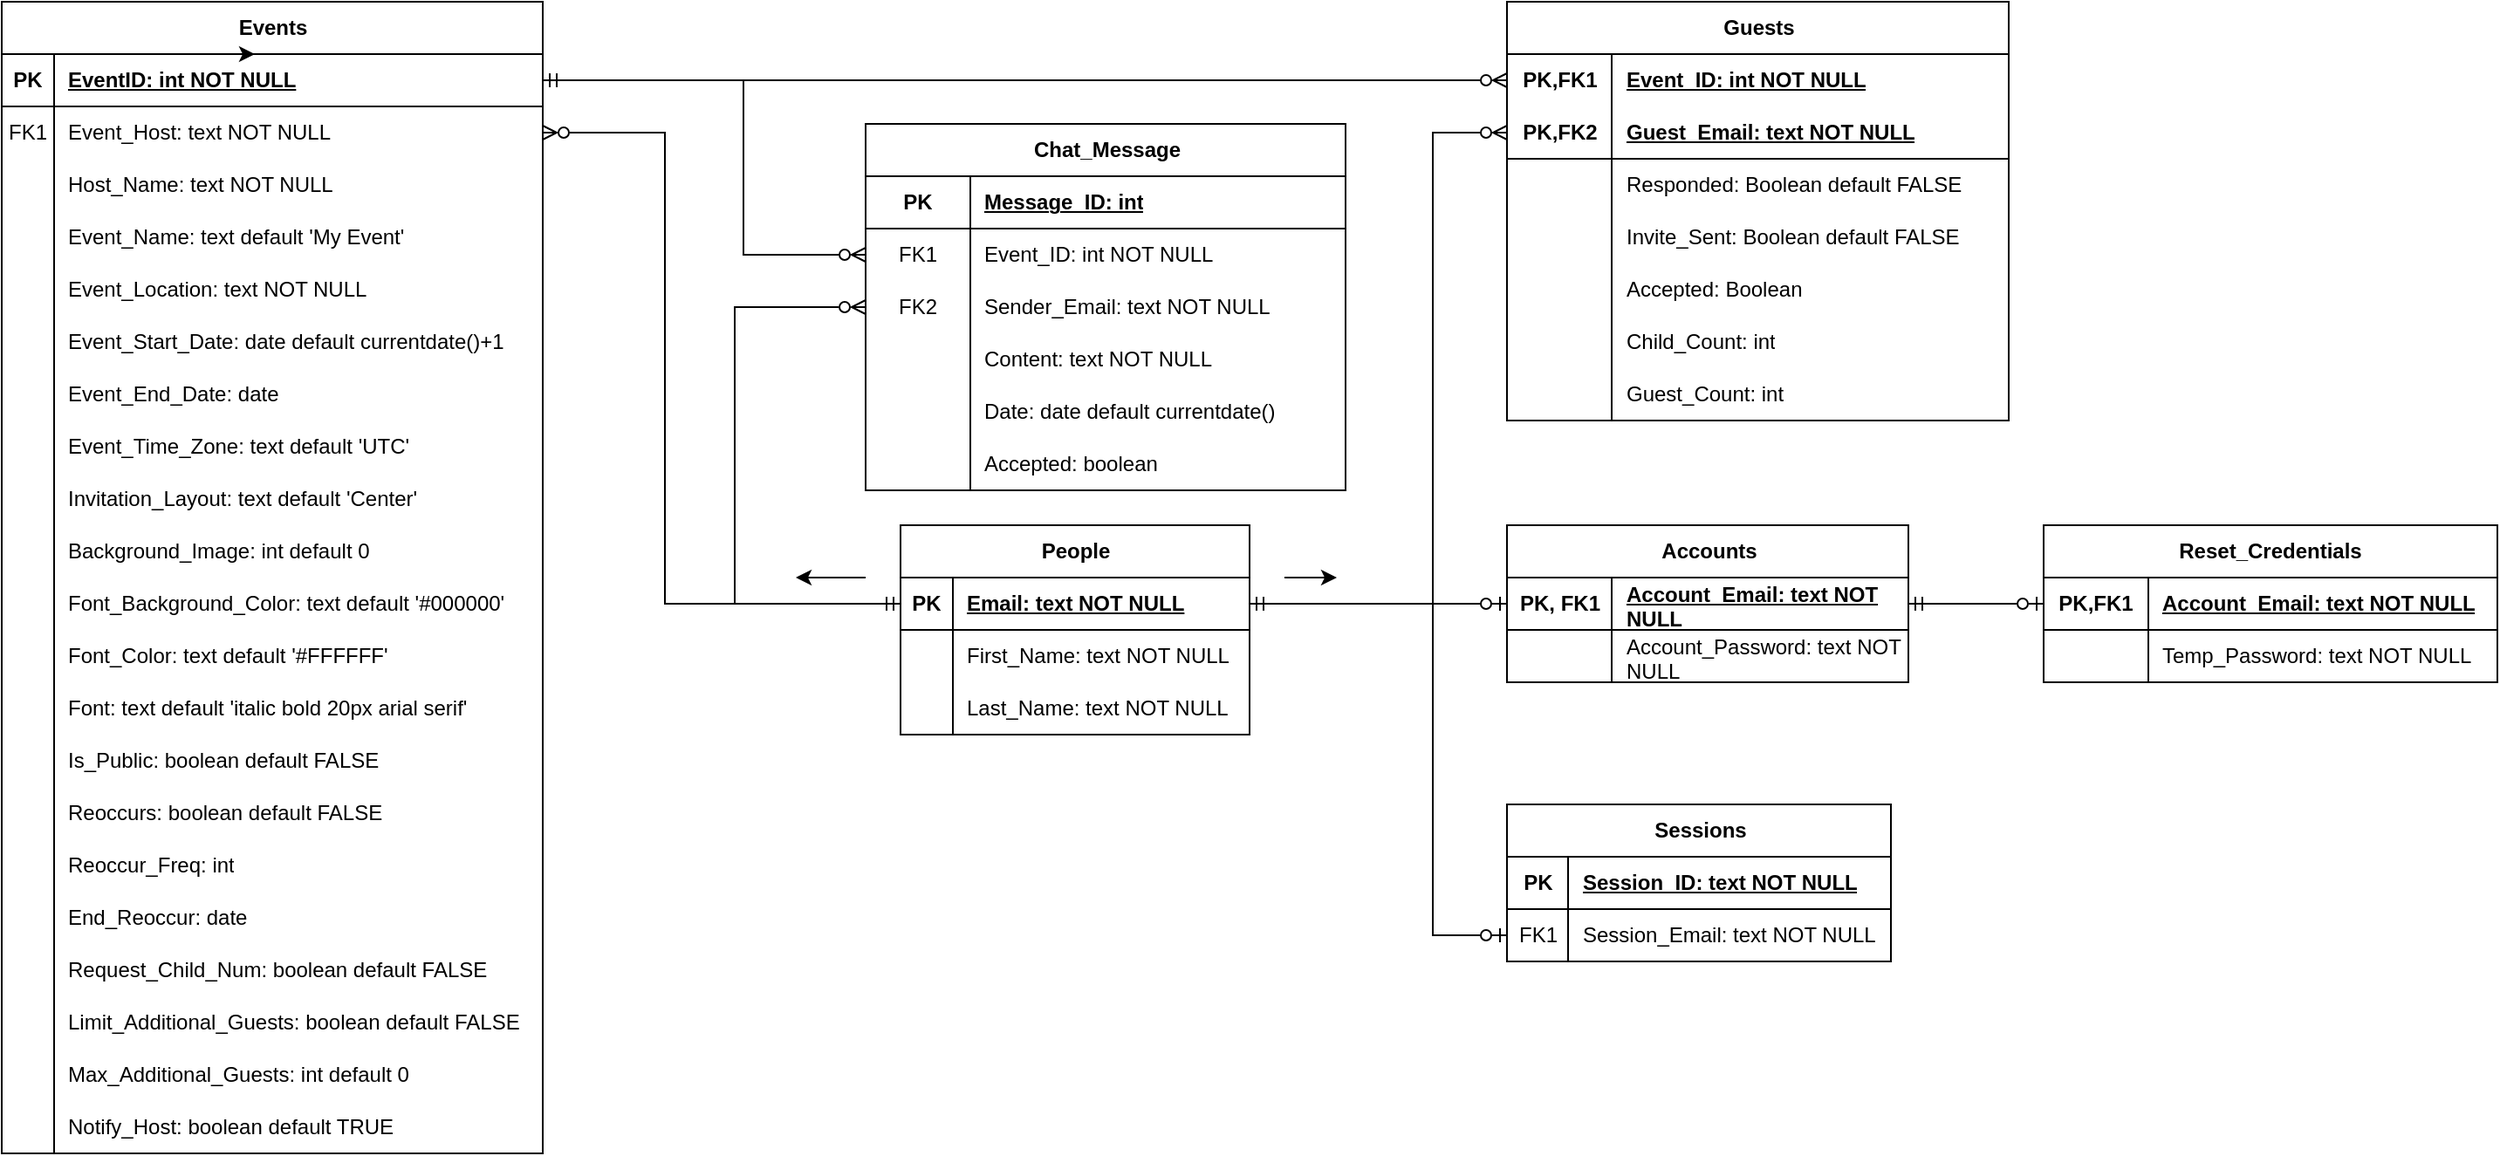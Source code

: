 <mxfile version="25.0.2">
  <diagram name="Page-1" id="tNTP6Js-I8RPBli--MUL">
    <mxGraphModel dx="2726" dy="772" grid="1" gridSize="10" guides="1" tooltips="1" connect="1" arrows="1" fold="1" page="1" pageScale="1" pageWidth="1700" pageHeight="1100" math="0" shadow="0">
      <root>
        <mxCell id="0" />
        <mxCell id="1" parent="0" />
        <mxCell id="gkP84qTEzvpNfpRMMZ9t-5" value="&lt;div&gt;Events&lt;br&gt;&lt;/div&gt;" style="shape=table;startSize=30;container=1;collapsible=1;childLayout=tableLayout;fixedRows=1;rowLines=0;fontStyle=1;align=center;resizeLast=1;html=1;" parent="1" vertex="1">
          <mxGeometry x="-1450" y="220" width="310" height="660" as="geometry" />
        </mxCell>
        <mxCell id="gkP84qTEzvpNfpRMMZ9t-6" value="" style="shape=tableRow;horizontal=0;startSize=0;swimlaneHead=0;swimlaneBody=0;fillColor=none;collapsible=0;dropTarget=0;points=[[0,0.5],[1,0.5]];portConstraint=eastwest;top=0;left=0;right=0;bottom=1;" parent="gkP84qTEzvpNfpRMMZ9t-5" vertex="1">
          <mxGeometry y="30" width="310" height="30" as="geometry" />
        </mxCell>
        <mxCell id="gkP84qTEzvpNfpRMMZ9t-7" value="PK" style="shape=partialRectangle;connectable=0;fillColor=none;top=0;left=0;bottom=0;right=0;fontStyle=1;overflow=hidden;whiteSpace=wrap;html=1;" parent="gkP84qTEzvpNfpRMMZ9t-6" vertex="1">
          <mxGeometry width="30" height="30" as="geometry">
            <mxRectangle width="30" height="30" as="alternateBounds" />
          </mxGeometry>
        </mxCell>
        <mxCell id="gkP84qTEzvpNfpRMMZ9t-8" value="EventID: int NOT NULL" style="shape=partialRectangle;connectable=0;fillColor=none;top=0;left=0;bottom=0;right=0;align=left;spacingLeft=6;fontStyle=5;overflow=hidden;whiteSpace=wrap;html=1;" parent="gkP84qTEzvpNfpRMMZ9t-6" vertex="1">
          <mxGeometry x="30" width="280" height="30" as="geometry">
            <mxRectangle width="280" height="30" as="alternateBounds" />
          </mxGeometry>
        </mxCell>
        <mxCell id="FRkpGY6EKNLl0tFes2Hb-1" value="" style="shape=tableRow;horizontal=0;startSize=0;swimlaneHead=0;swimlaneBody=0;fillColor=none;collapsible=0;dropTarget=0;points=[[0,0.5],[1,0.5]];portConstraint=eastwest;top=0;left=0;right=0;bottom=0;" parent="gkP84qTEzvpNfpRMMZ9t-5" vertex="1">
          <mxGeometry y="60" width="310" height="30" as="geometry" />
        </mxCell>
        <mxCell id="FRkpGY6EKNLl0tFes2Hb-2" value="FK1" style="shape=partialRectangle;connectable=0;fillColor=none;top=0;left=0;bottom=0;right=0;editable=1;overflow=hidden;whiteSpace=wrap;html=1;" parent="FRkpGY6EKNLl0tFes2Hb-1" vertex="1">
          <mxGeometry width="30" height="30" as="geometry">
            <mxRectangle width="30" height="30" as="alternateBounds" />
          </mxGeometry>
        </mxCell>
        <mxCell id="FRkpGY6EKNLl0tFes2Hb-3" value="Event_Host: text NOT NULL" style="shape=partialRectangle;connectable=0;fillColor=none;top=0;left=0;bottom=0;right=0;align=left;spacingLeft=6;overflow=hidden;whiteSpace=wrap;html=1;" parent="FRkpGY6EKNLl0tFes2Hb-1" vertex="1">
          <mxGeometry x="30" width="280" height="30" as="geometry">
            <mxRectangle width="280" height="30" as="alternateBounds" />
          </mxGeometry>
        </mxCell>
        <mxCell id="gkP84qTEzvpNfpRMMZ9t-9" value="" style="shape=tableRow;horizontal=0;startSize=0;swimlaneHead=0;swimlaneBody=0;fillColor=none;collapsible=0;dropTarget=0;points=[[0,0.5],[1,0.5]];portConstraint=eastwest;top=0;left=0;right=0;bottom=0;" parent="gkP84qTEzvpNfpRMMZ9t-5" vertex="1">
          <mxGeometry y="90" width="310" height="30" as="geometry" />
        </mxCell>
        <mxCell id="gkP84qTEzvpNfpRMMZ9t-10" value="" style="shape=partialRectangle;connectable=0;fillColor=none;top=0;left=0;bottom=0;right=0;editable=1;overflow=hidden;whiteSpace=wrap;html=1;" parent="gkP84qTEzvpNfpRMMZ9t-9" vertex="1">
          <mxGeometry width="30" height="30" as="geometry">
            <mxRectangle width="30" height="30" as="alternateBounds" />
          </mxGeometry>
        </mxCell>
        <mxCell id="gkP84qTEzvpNfpRMMZ9t-11" value="Host_Name: text NOT NULL" style="shape=partialRectangle;connectable=0;fillColor=none;top=0;left=0;bottom=0;right=0;align=left;spacingLeft=6;overflow=hidden;whiteSpace=wrap;html=1;" parent="gkP84qTEzvpNfpRMMZ9t-9" vertex="1">
          <mxGeometry x="30" width="280" height="30" as="geometry">
            <mxRectangle width="280" height="30" as="alternateBounds" />
          </mxGeometry>
        </mxCell>
        <mxCell id="gkP84qTEzvpNfpRMMZ9t-12" value="" style="shape=tableRow;horizontal=0;startSize=0;swimlaneHead=0;swimlaneBody=0;fillColor=none;collapsible=0;dropTarget=0;points=[[0,0.5],[1,0.5]];portConstraint=eastwest;top=0;left=0;right=0;bottom=0;" parent="gkP84qTEzvpNfpRMMZ9t-5" vertex="1">
          <mxGeometry y="120" width="310" height="30" as="geometry" />
        </mxCell>
        <mxCell id="gkP84qTEzvpNfpRMMZ9t-13" value="" style="shape=partialRectangle;connectable=0;fillColor=none;top=0;left=0;bottom=0;right=0;editable=1;overflow=hidden;whiteSpace=wrap;html=1;" parent="gkP84qTEzvpNfpRMMZ9t-12" vertex="1">
          <mxGeometry width="30" height="30" as="geometry">
            <mxRectangle width="30" height="30" as="alternateBounds" />
          </mxGeometry>
        </mxCell>
        <mxCell id="gkP84qTEzvpNfpRMMZ9t-14" value="Event_Name: text default &#39;My Event&#39;" style="shape=partialRectangle;connectable=0;fillColor=none;top=0;left=0;bottom=0;right=0;align=left;spacingLeft=6;overflow=hidden;whiteSpace=wrap;html=1;" parent="gkP84qTEzvpNfpRMMZ9t-12" vertex="1">
          <mxGeometry x="30" width="280" height="30" as="geometry">
            <mxRectangle width="280" height="30" as="alternateBounds" />
          </mxGeometry>
        </mxCell>
        <mxCell id="gkP84qTEzvpNfpRMMZ9t-82" value="" style="shape=tableRow;horizontal=0;startSize=0;swimlaneHead=0;swimlaneBody=0;fillColor=none;collapsible=0;dropTarget=0;points=[[0,0.5],[1,0.5]];portConstraint=eastwest;top=0;left=0;right=0;bottom=0;" parent="gkP84qTEzvpNfpRMMZ9t-5" vertex="1">
          <mxGeometry y="150" width="310" height="30" as="geometry" />
        </mxCell>
        <mxCell id="gkP84qTEzvpNfpRMMZ9t-83" value="" style="shape=partialRectangle;connectable=0;fillColor=none;top=0;left=0;bottom=0;right=0;editable=1;overflow=hidden;whiteSpace=wrap;html=1;" parent="gkP84qTEzvpNfpRMMZ9t-82" vertex="1">
          <mxGeometry width="30" height="30" as="geometry">
            <mxRectangle width="30" height="30" as="alternateBounds" />
          </mxGeometry>
        </mxCell>
        <mxCell id="gkP84qTEzvpNfpRMMZ9t-84" value="Event_Location: text NOT NULL" style="shape=partialRectangle;connectable=0;fillColor=none;top=0;left=0;bottom=0;right=0;align=left;spacingLeft=6;overflow=hidden;whiteSpace=wrap;html=1;" parent="gkP84qTEzvpNfpRMMZ9t-82" vertex="1">
          <mxGeometry x="30" width="280" height="30" as="geometry">
            <mxRectangle width="280" height="30" as="alternateBounds" />
          </mxGeometry>
        </mxCell>
        <mxCell id="gkP84qTEzvpNfpRMMZ9t-50" value="" style="shape=tableRow;horizontal=0;startSize=0;swimlaneHead=0;swimlaneBody=0;fillColor=none;collapsible=0;dropTarget=0;points=[[0,0.5],[1,0.5]];portConstraint=eastwest;top=0;left=0;right=0;bottom=0;" parent="gkP84qTEzvpNfpRMMZ9t-5" vertex="1">
          <mxGeometry y="180" width="310" height="30" as="geometry" />
        </mxCell>
        <mxCell id="gkP84qTEzvpNfpRMMZ9t-51" value="" style="shape=partialRectangle;connectable=0;fillColor=none;top=0;left=0;bottom=0;right=0;editable=1;overflow=hidden;whiteSpace=wrap;html=1;" parent="gkP84qTEzvpNfpRMMZ9t-50" vertex="1">
          <mxGeometry width="30" height="30" as="geometry">
            <mxRectangle width="30" height="30" as="alternateBounds" />
          </mxGeometry>
        </mxCell>
        <mxCell id="gkP84qTEzvpNfpRMMZ9t-52" value="Event_Start_Date: date default currentdate()+1" style="shape=partialRectangle;connectable=0;fillColor=none;top=0;left=0;bottom=0;right=0;align=left;spacingLeft=6;overflow=hidden;whiteSpace=wrap;html=1;" parent="gkP84qTEzvpNfpRMMZ9t-50" vertex="1">
          <mxGeometry x="30" width="280" height="30" as="geometry">
            <mxRectangle width="280" height="30" as="alternateBounds" />
          </mxGeometry>
        </mxCell>
        <mxCell id="gkP84qTEzvpNfpRMMZ9t-87" value="" style="shape=tableRow;horizontal=0;startSize=0;swimlaneHead=0;swimlaneBody=0;fillColor=none;collapsible=0;dropTarget=0;points=[[0,0.5],[1,0.5]];portConstraint=eastwest;top=0;left=0;right=0;bottom=0;" parent="gkP84qTEzvpNfpRMMZ9t-5" vertex="1">
          <mxGeometry y="210" width="310" height="30" as="geometry" />
        </mxCell>
        <mxCell id="gkP84qTEzvpNfpRMMZ9t-88" value="" style="shape=partialRectangle;connectable=0;fillColor=none;top=0;left=0;bottom=0;right=0;editable=1;overflow=hidden;whiteSpace=wrap;html=1;" parent="gkP84qTEzvpNfpRMMZ9t-87" vertex="1">
          <mxGeometry width="30" height="30" as="geometry">
            <mxRectangle width="30" height="30" as="alternateBounds" />
          </mxGeometry>
        </mxCell>
        <mxCell id="gkP84qTEzvpNfpRMMZ9t-89" value="Event_End_Date: date" style="shape=partialRectangle;connectable=0;fillColor=none;top=0;left=0;bottom=0;right=0;align=left;spacingLeft=6;overflow=hidden;whiteSpace=wrap;html=1;" parent="gkP84qTEzvpNfpRMMZ9t-87" vertex="1">
          <mxGeometry x="30" width="280" height="30" as="geometry">
            <mxRectangle width="280" height="30" as="alternateBounds" />
          </mxGeometry>
        </mxCell>
        <mxCell id="gkP84qTEzvpNfpRMMZ9t-93" value="" style="shape=tableRow;horizontal=0;startSize=0;swimlaneHead=0;swimlaneBody=0;fillColor=none;collapsible=0;dropTarget=0;points=[[0,0.5],[1,0.5]];portConstraint=eastwest;top=0;left=0;right=0;bottom=0;" parent="gkP84qTEzvpNfpRMMZ9t-5" vertex="1">
          <mxGeometry y="240" width="310" height="30" as="geometry" />
        </mxCell>
        <mxCell id="gkP84qTEzvpNfpRMMZ9t-94" value="" style="shape=partialRectangle;connectable=0;fillColor=none;top=0;left=0;bottom=0;right=0;editable=1;overflow=hidden;whiteSpace=wrap;html=1;" parent="gkP84qTEzvpNfpRMMZ9t-93" vertex="1">
          <mxGeometry width="30" height="30" as="geometry">
            <mxRectangle width="30" height="30" as="alternateBounds" />
          </mxGeometry>
        </mxCell>
        <mxCell id="gkP84qTEzvpNfpRMMZ9t-95" value="Event_Time_Zone: text default &#39;UTC&#39;" style="shape=partialRectangle;connectable=0;fillColor=none;top=0;left=0;bottom=0;right=0;align=left;spacingLeft=6;overflow=hidden;whiteSpace=wrap;html=1;" parent="gkP84qTEzvpNfpRMMZ9t-93" vertex="1">
          <mxGeometry x="30" width="280" height="30" as="geometry">
            <mxRectangle width="280" height="30" as="alternateBounds" />
          </mxGeometry>
        </mxCell>
        <mxCell id="CXUYJurxPuxOM54E7uJv-50" value="" style="shape=tableRow;horizontal=0;startSize=0;swimlaneHead=0;swimlaneBody=0;fillColor=none;collapsible=0;dropTarget=0;points=[[0,0.5],[1,0.5]];portConstraint=eastwest;top=0;left=0;right=0;bottom=0;" parent="gkP84qTEzvpNfpRMMZ9t-5" vertex="1">
          <mxGeometry y="270" width="310" height="30" as="geometry" />
        </mxCell>
        <mxCell id="CXUYJurxPuxOM54E7uJv-51" value="" style="shape=partialRectangle;connectable=0;fillColor=none;top=0;left=0;bottom=0;right=0;editable=1;overflow=hidden;whiteSpace=wrap;html=1;" parent="CXUYJurxPuxOM54E7uJv-50" vertex="1">
          <mxGeometry width="30" height="30" as="geometry">
            <mxRectangle width="30" height="30" as="alternateBounds" />
          </mxGeometry>
        </mxCell>
        <mxCell id="CXUYJurxPuxOM54E7uJv-52" value="Invitation_Layout: text default &#39;Center&#39;" style="shape=partialRectangle;connectable=0;fillColor=none;top=0;left=0;bottom=0;right=0;align=left;spacingLeft=6;overflow=hidden;whiteSpace=wrap;html=1;" parent="CXUYJurxPuxOM54E7uJv-50" vertex="1">
          <mxGeometry x="30" width="280" height="30" as="geometry">
            <mxRectangle width="280" height="30" as="alternateBounds" />
          </mxGeometry>
        </mxCell>
        <mxCell id="CXUYJurxPuxOM54E7uJv-53" value="" style="shape=tableRow;horizontal=0;startSize=0;swimlaneHead=0;swimlaneBody=0;fillColor=none;collapsible=0;dropTarget=0;points=[[0,0.5],[1,0.5]];portConstraint=eastwest;top=0;left=0;right=0;bottom=0;" parent="gkP84qTEzvpNfpRMMZ9t-5" vertex="1">
          <mxGeometry y="300" width="310" height="30" as="geometry" />
        </mxCell>
        <mxCell id="CXUYJurxPuxOM54E7uJv-54" value="" style="shape=partialRectangle;connectable=0;fillColor=none;top=0;left=0;bottom=0;right=0;editable=1;overflow=hidden;whiteSpace=wrap;html=1;" parent="CXUYJurxPuxOM54E7uJv-53" vertex="1">
          <mxGeometry width="30" height="30" as="geometry">
            <mxRectangle width="30" height="30" as="alternateBounds" />
          </mxGeometry>
        </mxCell>
        <mxCell id="CXUYJurxPuxOM54E7uJv-55" value="Background_Image: int default 0" style="shape=partialRectangle;connectable=0;fillColor=none;top=0;left=0;bottom=0;right=0;align=left;spacingLeft=6;overflow=hidden;whiteSpace=wrap;html=1;" parent="CXUYJurxPuxOM54E7uJv-53" vertex="1">
          <mxGeometry x="30" width="280" height="30" as="geometry">
            <mxRectangle width="280" height="30" as="alternateBounds" />
          </mxGeometry>
        </mxCell>
        <mxCell id="CXUYJurxPuxOM54E7uJv-56" value="" style="shape=tableRow;horizontal=0;startSize=0;swimlaneHead=0;swimlaneBody=0;fillColor=none;collapsible=0;dropTarget=0;points=[[0,0.5],[1,0.5]];portConstraint=eastwest;top=0;left=0;right=0;bottom=0;" parent="gkP84qTEzvpNfpRMMZ9t-5" vertex="1">
          <mxGeometry y="330" width="310" height="30" as="geometry" />
        </mxCell>
        <mxCell id="CXUYJurxPuxOM54E7uJv-57" value="" style="shape=partialRectangle;connectable=0;fillColor=none;top=0;left=0;bottom=0;right=0;editable=1;overflow=hidden;whiteSpace=wrap;html=1;" parent="CXUYJurxPuxOM54E7uJv-56" vertex="1">
          <mxGeometry width="30" height="30" as="geometry">
            <mxRectangle width="30" height="30" as="alternateBounds" />
          </mxGeometry>
        </mxCell>
        <mxCell id="CXUYJurxPuxOM54E7uJv-58" value="Font_Background_Color: text default &#39;#000000&#39;" style="shape=partialRectangle;connectable=0;fillColor=none;top=0;left=0;bottom=0;right=0;align=left;spacingLeft=6;overflow=hidden;whiteSpace=wrap;html=1;" parent="CXUYJurxPuxOM54E7uJv-56" vertex="1">
          <mxGeometry x="30" width="280" height="30" as="geometry">
            <mxRectangle width="280" height="30" as="alternateBounds" />
          </mxGeometry>
        </mxCell>
        <mxCell id="CXUYJurxPuxOM54E7uJv-59" value="" style="shape=tableRow;horizontal=0;startSize=0;swimlaneHead=0;swimlaneBody=0;fillColor=none;collapsible=0;dropTarget=0;points=[[0,0.5],[1,0.5]];portConstraint=eastwest;top=0;left=0;right=0;bottom=0;" parent="gkP84qTEzvpNfpRMMZ9t-5" vertex="1">
          <mxGeometry y="360" width="310" height="30" as="geometry" />
        </mxCell>
        <mxCell id="CXUYJurxPuxOM54E7uJv-60" value="" style="shape=partialRectangle;connectable=0;fillColor=none;top=0;left=0;bottom=0;right=0;editable=1;overflow=hidden;whiteSpace=wrap;html=1;" parent="CXUYJurxPuxOM54E7uJv-59" vertex="1">
          <mxGeometry width="30" height="30" as="geometry">
            <mxRectangle width="30" height="30" as="alternateBounds" />
          </mxGeometry>
        </mxCell>
        <mxCell id="CXUYJurxPuxOM54E7uJv-61" value="Font_Color: text default &#39;#FFFFFF&#39;" style="shape=partialRectangle;connectable=0;fillColor=none;top=0;left=0;bottom=0;right=0;align=left;spacingLeft=6;overflow=hidden;whiteSpace=wrap;html=1;" parent="CXUYJurxPuxOM54E7uJv-59" vertex="1">
          <mxGeometry x="30" width="280" height="30" as="geometry">
            <mxRectangle width="280" height="30" as="alternateBounds" />
          </mxGeometry>
        </mxCell>
        <mxCell id="gkP84qTEzvpNfpRMMZ9t-99" value="" style="shape=tableRow;horizontal=0;startSize=0;swimlaneHead=0;swimlaneBody=0;fillColor=none;collapsible=0;dropTarget=0;points=[[0,0.5],[1,0.5]];portConstraint=eastwest;top=0;left=0;right=0;bottom=0;" parent="gkP84qTEzvpNfpRMMZ9t-5" vertex="1">
          <mxGeometry y="390" width="310" height="30" as="geometry" />
        </mxCell>
        <mxCell id="gkP84qTEzvpNfpRMMZ9t-100" value="" style="shape=partialRectangle;connectable=0;fillColor=none;top=0;left=0;bottom=0;right=0;editable=1;overflow=hidden;whiteSpace=wrap;html=1;" parent="gkP84qTEzvpNfpRMMZ9t-99" vertex="1">
          <mxGeometry width="30" height="30" as="geometry">
            <mxRectangle width="30" height="30" as="alternateBounds" />
          </mxGeometry>
        </mxCell>
        <mxCell id="gkP84qTEzvpNfpRMMZ9t-101" value="Font: text default &#39;italic bold 20px arial serif&#39;" style="shape=partialRectangle;connectable=0;fillColor=none;top=0;left=0;bottom=0;right=0;align=left;spacingLeft=6;overflow=hidden;whiteSpace=wrap;html=1;" parent="gkP84qTEzvpNfpRMMZ9t-99" vertex="1">
          <mxGeometry x="30" width="280" height="30" as="geometry">
            <mxRectangle width="280" height="30" as="alternateBounds" />
          </mxGeometry>
        </mxCell>
        <mxCell id="pCXYEzITZwMUqBaVsMYM-11" value="" style="shape=tableRow;horizontal=0;startSize=0;swimlaneHead=0;swimlaneBody=0;fillColor=none;collapsible=0;dropTarget=0;points=[[0,0.5],[1,0.5]];portConstraint=eastwest;top=0;left=0;right=0;bottom=0;" parent="gkP84qTEzvpNfpRMMZ9t-5" vertex="1">
          <mxGeometry y="420" width="310" height="30" as="geometry" />
        </mxCell>
        <mxCell id="pCXYEzITZwMUqBaVsMYM-12" value="" style="shape=partialRectangle;connectable=0;fillColor=none;top=0;left=0;bottom=0;right=0;editable=1;overflow=hidden;whiteSpace=wrap;html=1;" parent="pCXYEzITZwMUqBaVsMYM-11" vertex="1">
          <mxGeometry width="30" height="30" as="geometry">
            <mxRectangle width="30" height="30" as="alternateBounds" />
          </mxGeometry>
        </mxCell>
        <mxCell id="pCXYEzITZwMUqBaVsMYM-13" value="Is_Public: boolean default FALSE" style="shape=partialRectangle;connectable=0;fillColor=none;top=0;left=0;bottom=0;right=0;align=left;spacingLeft=6;overflow=hidden;whiteSpace=wrap;html=1;" parent="pCXYEzITZwMUqBaVsMYM-11" vertex="1">
          <mxGeometry x="30" width="280" height="30" as="geometry">
            <mxRectangle width="280" height="30" as="alternateBounds" />
          </mxGeometry>
        </mxCell>
        <mxCell id="pCXYEzITZwMUqBaVsMYM-5" value="" style="shape=tableRow;horizontal=0;startSize=0;swimlaneHead=0;swimlaneBody=0;fillColor=none;collapsible=0;dropTarget=0;points=[[0,0.5],[1,0.5]];portConstraint=eastwest;top=0;left=0;right=0;bottom=0;" parent="gkP84qTEzvpNfpRMMZ9t-5" vertex="1">
          <mxGeometry y="450" width="310" height="30" as="geometry" />
        </mxCell>
        <mxCell id="pCXYEzITZwMUqBaVsMYM-6" value="" style="shape=partialRectangle;connectable=0;fillColor=none;top=0;left=0;bottom=0;right=0;editable=1;overflow=hidden;whiteSpace=wrap;html=1;" parent="pCXYEzITZwMUqBaVsMYM-5" vertex="1">
          <mxGeometry width="30" height="30" as="geometry">
            <mxRectangle width="30" height="30" as="alternateBounds" />
          </mxGeometry>
        </mxCell>
        <mxCell id="pCXYEzITZwMUqBaVsMYM-7" value="Reoccurs: boolean default FALSE" style="shape=partialRectangle;connectable=0;fillColor=none;top=0;left=0;bottom=0;right=0;align=left;spacingLeft=6;overflow=hidden;whiteSpace=wrap;html=1;" parent="pCXYEzITZwMUqBaVsMYM-5" vertex="1">
          <mxGeometry x="30" width="280" height="30" as="geometry">
            <mxRectangle width="280" height="30" as="alternateBounds" />
          </mxGeometry>
        </mxCell>
        <mxCell id="pCXYEzITZwMUqBaVsMYM-8" value="" style="shape=tableRow;horizontal=0;startSize=0;swimlaneHead=0;swimlaneBody=0;fillColor=none;collapsible=0;dropTarget=0;points=[[0,0.5],[1,0.5]];portConstraint=eastwest;top=0;left=0;right=0;bottom=0;" parent="gkP84qTEzvpNfpRMMZ9t-5" vertex="1">
          <mxGeometry y="480" width="310" height="30" as="geometry" />
        </mxCell>
        <mxCell id="pCXYEzITZwMUqBaVsMYM-9" value="" style="shape=partialRectangle;connectable=0;fillColor=none;top=0;left=0;bottom=0;right=0;editable=1;overflow=hidden;whiteSpace=wrap;html=1;" parent="pCXYEzITZwMUqBaVsMYM-8" vertex="1">
          <mxGeometry width="30" height="30" as="geometry">
            <mxRectangle width="30" height="30" as="alternateBounds" />
          </mxGeometry>
        </mxCell>
        <mxCell id="pCXYEzITZwMUqBaVsMYM-10" value="Reoccur_Freq: int" style="shape=partialRectangle;connectable=0;fillColor=none;top=0;left=0;bottom=0;right=0;align=left;spacingLeft=6;overflow=hidden;whiteSpace=wrap;html=1;" parent="pCXYEzITZwMUqBaVsMYM-8" vertex="1">
          <mxGeometry x="30" width="280" height="30" as="geometry">
            <mxRectangle width="280" height="30" as="alternateBounds" />
          </mxGeometry>
        </mxCell>
        <mxCell id="FRkpGY6EKNLl0tFes2Hb-4" value="" style="shape=tableRow;horizontal=0;startSize=0;swimlaneHead=0;swimlaneBody=0;fillColor=none;collapsible=0;dropTarget=0;points=[[0,0.5],[1,0.5]];portConstraint=eastwest;top=0;left=0;right=0;bottom=0;" parent="gkP84qTEzvpNfpRMMZ9t-5" vertex="1">
          <mxGeometry y="510" width="310" height="30" as="geometry" />
        </mxCell>
        <mxCell id="FRkpGY6EKNLl0tFes2Hb-5" value="" style="shape=partialRectangle;connectable=0;fillColor=none;top=0;left=0;bottom=0;right=0;editable=1;overflow=hidden;whiteSpace=wrap;html=1;" parent="FRkpGY6EKNLl0tFes2Hb-4" vertex="1">
          <mxGeometry width="30" height="30" as="geometry">
            <mxRectangle width="30" height="30" as="alternateBounds" />
          </mxGeometry>
        </mxCell>
        <mxCell id="FRkpGY6EKNLl0tFes2Hb-6" value="End_Reoccur: date" style="shape=partialRectangle;connectable=0;fillColor=none;top=0;left=0;bottom=0;right=0;align=left;spacingLeft=6;overflow=hidden;whiteSpace=wrap;html=1;" parent="FRkpGY6EKNLl0tFes2Hb-4" vertex="1">
          <mxGeometry x="30" width="280" height="30" as="geometry">
            <mxRectangle width="280" height="30" as="alternateBounds" />
          </mxGeometry>
        </mxCell>
        <mxCell id="FRkpGY6EKNLl0tFes2Hb-7" value="" style="shape=tableRow;horizontal=0;startSize=0;swimlaneHead=0;swimlaneBody=0;fillColor=none;collapsible=0;dropTarget=0;points=[[0,0.5],[1,0.5]];portConstraint=eastwest;top=0;left=0;right=0;bottom=0;" parent="gkP84qTEzvpNfpRMMZ9t-5" vertex="1">
          <mxGeometry y="540" width="310" height="30" as="geometry" />
        </mxCell>
        <mxCell id="FRkpGY6EKNLl0tFes2Hb-8" value="" style="shape=partialRectangle;connectable=0;fillColor=none;top=0;left=0;bottom=0;right=0;editable=1;overflow=hidden;whiteSpace=wrap;html=1;" parent="FRkpGY6EKNLl0tFes2Hb-7" vertex="1">
          <mxGeometry width="30" height="30" as="geometry">
            <mxRectangle width="30" height="30" as="alternateBounds" />
          </mxGeometry>
        </mxCell>
        <mxCell id="FRkpGY6EKNLl0tFes2Hb-9" value="Request_Child_Num: boolean default FALSE" style="shape=partialRectangle;connectable=0;fillColor=none;top=0;left=0;bottom=0;right=0;align=left;spacingLeft=6;overflow=hidden;whiteSpace=wrap;html=1;" parent="FRkpGY6EKNLl0tFes2Hb-7" vertex="1">
          <mxGeometry x="30" width="280" height="30" as="geometry">
            <mxRectangle width="280" height="30" as="alternateBounds" />
          </mxGeometry>
        </mxCell>
        <mxCell id="pCXYEzITZwMUqBaVsMYM-17" value="" style="shape=tableRow;horizontal=0;startSize=0;swimlaneHead=0;swimlaneBody=0;fillColor=none;collapsible=0;dropTarget=0;points=[[0,0.5],[1,0.5]];portConstraint=eastwest;top=0;left=0;right=0;bottom=0;" parent="gkP84qTEzvpNfpRMMZ9t-5" vertex="1">
          <mxGeometry y="570" width="310" height="30" as="geometry" />
        </mxCell>
        <mxCell id="pCXYEzITZwMUqBaVsMYM-18" value="" style="shape=partialRectangle;connectable=0;fillColor=none;top=0;left=0;bottom=0;right=0;editable=1;overflow=hidden;whiteSpace=wrap;html=1;" parent="pCXYEzITZwMUqBaVsMYM-17" vertex="1">
          <mxGeometry width="30" height="30" as="geometry">
            <mxRectangle width="30" height="30" as="alternateBounds" />
          </mxGeometry>
        </mxCell>
        <mxCell id="pCXYEzITZwMUqBaVsMYM-19" value="Limit_Additional_Guests: boolean default FALSE" style="shape=partialRectangle;connectable=0;fillColor=none;top=0;left=0;bottom=0;right=0;align=left;spacingLeft=6;overflow=hidden;whiteSpace=wrap;html=1;" parent="pCXYEzITZwMUqBaVsMYM-17" vertex="1">
          <mxGeometry x="30" width="280" height="30" as="geometry">
            <mxRectangle width="280" height="30" as="alternateBounds" />
          </mxGeometry>
        </mxCell>
        <mxCell id="pCXYEzITZwMUqBaVsMYM-20" value="" style="shape=tableRow;horizontal=0;startSize=0;swimlaneHead=0;swimlaneBody=0;fillColor=none;collapsible=0;dropTarget=0;points=[[0,0.5],[1,0.5]];portConstraint=eastwest;top=0;left=0;right=0;bottom=0;" parent="gkP84qTEzvpNfpRMMZ9t-5" vertex="1">
          <mxGeometry y="600" width="310" height="30" as="geometry" />
        </mxCell>
        <mxCell id="pCXYEzITZwMUqBaVsMYM-21" value="" style="shape=partialRectangle;connectable=0;fillColor=none;top=0;left=0;bottom=0;right=0;editable=1;overflow=hidden;whiteSpace=wrap;html=1;" parent="pCXYEzITZwMUqBaVsMYM-20" vertex="1">
          <mxGeometry width="30" height="30" as="geometry">
            <mxRectangle width="30" height="30" as="alternateBounds" />
          </mxGeometry>
        </mxCell>
        <mxCell id="pCXYEzITZwMUqBaVsMYM-22" value="Max_Additional_Guests: int default 0" style="shape=partialRectangle;connectable=0;fillColor=none;top=0;left=0;bottom=0;right=0;align=left;spacingLeft=6;overflow=hidden;whiteSpace=wrap;html=1;" parent="pCXYEzITZwMUqBaVsMYM-20" vertex="1">
          <mxGeometry x="30" width="280" height="30" as="geometry">
            <mxRectangle width="280" height="30" as="alternateBounds" />
          </mxGeometry>
        </mxCell>
        <mxCell id="gkP84qTEzvpNfpRMMZ9t-96" value="" style="shape=tableRow;horizontal=0;startSize=0;swimlaneHead=0;swimlaneBody=0;fillColor=none;collapsible=0;dropTarget=0;points=[[0,0.5],[1,0.5]];portConstraint=eastwest;top=0;left=0;right=0;bottom=0;" parent="gkP84qTEzvpNfpRMMZ9t-5" vertex="1">
          <mxGeometry y="630" width="310" height="30" as="geometry" />
        </mxCell>
        <mxCell id="gkP84qTEzvpNfpRMMZ9t-97" value="" style="shape=partialRectangle;connectable=0;fillColor=none;top=0;left=0;bottom=0;right=0;editable=1;overflow=hidden;whiteSpace=wrap;html=1;" parent="gkP84qTEzvpNfpRMMZ9t-96" vertex="1">
          <mxGeometry width="30" height="30" as="geometry">
            <mxRectangle width="30" height="30" as="alternateBounds" />
          </mxGeometry>
        </mxCell>
        <mxCell id="gkP84qTEzvpNfpRMMZ9t-98" value="Notify_Host: boolean default TRUE" style="shape=partialRectangle;connectable=0;fillColor=none;top=0;left=0;bottom=0;right=0;align=left;spacingLeft=6;overflow=hidden;whiteSpace=wrap;html=1;" parent="gkP84qTEzvpNfpRMMZ9t-96" vertex="1">
          <mxGeometry x="30" width="280" height="30" as="geometry">
            <mxRectangle width="280" height="30" as="alternateBounds" />
          </mxGeometry>
        </mxCell>
        <mxCell id="gkP84qTEzvpNfpRMMZ9t-19" value="People" style="shape=table;startSize=30;container=1;collapsible=1;childLayout=tableLayout;fixedRows=1;rowLines=0;fontStyle=1;align=center;resizeLast=1;html=1;" parent="1" vertex="1">
          <mxGeometry x="-935" y="520" width="200" height="120" as="geometry" />
        </mxCell>
        <mxCell id="gkP84qTEzvpNfpRMMZ9t-20" value="" style="shape=tableRow;horizontal=0;startSize=0;swimlaneHead=0;swimlaneBody=0;fillColor=none;collapsible=0;dropTarget=0;points=[[0,0.5],[1,0.5]];portConstraint=eastwest;top=0;left=0;right=0;bottom=1;" parent="gkP84qTEzvpNfpRMMZ9t-19" vertex="1">
          <mxGeometry y="30" width="200" height="30" as="geometry" />
        </mxCell>
        <mxCell id="gkP84qTEzvpNfpRMMZ9t-21" value="PK" style="shape=partialRectangle;connectable=0;fillColor=none;top=0;left=0;bottom=0;right=0;fontStyle=1;overflow=hidden;whiteSpace=wrap;html=1;" parent="gkP84qTEzvpNfpRMMZ9t-20" vertex="1">
          <mxGeometry width="30" height="30" as="geometry">
            <mxRectangle width="30" height="30" as="alternateBounds" />
          </mxGeometry>
        </mxCell>
        <mxCell id="gkP84qTEzvpNfpRMMZ9t-22" value="Email: text NOT NULL" style="shape=partialRectangle;connectable=0;fillColor=none;top=0;left=0;bottom=0;right=0;align=left;spacingLeft=6;fontStyle=5;overflow=hidden;whiteSpace=wrap;html=1;" parent="gkP84qTEzvpNfpRMMZ9t-20" vertex="1">
          <mxGeometry x="30" width="170" height="30" as="geometry">
            <mxRectangle width="170" height="30" as="alternateBounds" />
          </mxGeometry>
        </mxCell>
        <mxCell id="gkP84qTEzvpNfpRMMZ9t-23" value="" style="shape=tableRow;horizontal=0;startSize=0;swimlaneHead=0;swimlaneBody=0;fillColor=none;collapsible=0;dropTarget=0;points=[[0,0.5],[1,0.5]];portConstraint=eastwest;top=0;left=0;right=0;bottom=0;" parent="gkP84qTEzvpNfpRMMZ9t-19" vertex="1">
          <mxGeometry y="60" width="200" height="30" as="geometry" />
        </mxCell>
        <mxCell id="gkP84qTEzvpNfpRMMZ9t-24" value="" style="shape=partialRectangle;connectable=0;fillColor=none;top=0;left=0;bottom=0;right=0;editable=1;overflow=hidden;whiteSpace=wrap;html=1;" parent="gkP84qTEzvpNfpRMMZ9t-23" vertex="1">
          <mxGeometry width="30" height="30" as="geometry">
            <mxRectangle width="30" height="30" as="alternateBounds" />
          </mxGeometry>
        </mxCell>
        <mxCell id="gkP84qTEzvpNfpRMMZ9t-25" value="First_Name: text NOT NULL" style="shape=partialRectangle;connectable=0;fillColor=none;top=0;left=0;bottom=0;right=0;align=left;spacingLeft=6;overflow=hidden;whiteSpace=wrap;html=1;" parent="gkP84qTEzvpNfpRMMZ9t-23" vertex="1">
          <mxGeometry x="30" width="170" height="30" as="geometry">
            <mxRectangle width="170" height="30" as="alternateBounds" />
          </mxGeometry>
        </mxCell>
        <mxCell id="gkP84qTEzvpNfpRMMZ9t-26" value="" style="shape=tableRow;horizontal=0;startSize=0;swimlaneHead=0;swimlaneBody=0;fillColor=none;collapsible=0;dropTarget=0;points=[[0,0.5],[1,0.5]];portConstraint=eastwest;top=0;left=0;right=0;bottom=0;" parent="gkP84qTEzvpNfpRMMZ9t-19" vertex="1">
          <mxGeometry y="90" width="200" height="30" as="geometry" />
        </mxCell>
        <mxCell id="gkP84qTEzvpNfpRMMZ9t-27" value="" style="shape=partialRectangle;connectable=0;fillColor=none;top=0;left=0;bottom=0;right=0;editable=1;overflow=hidden;whiteSpace=wrap;html=1;" parent="gkP84qTEzvpNfpRMMZ9t-26" vertex="1">
          <mxGeometry width="30" height="30" as="geometry">
            <mxRectangle width="30" height="30" as="alternateBounds" />
          </mxGeometry>
        </mxCell>
        <mxCell id="gkP84qTEzvpNfpRMMZ9t-28" value="Last_Name: text NOT NULL" style="shape=partialRectangle;connectable=0;fillColor=none;top=0;left=0;bottom=0;right=0;align=left;spacingLeft=6;overflow=hidden;whiteSpace=wrap;html=1;" parent="gkP84qTEzvpNfpRMMZ9t-26" vertex="1">
          <mxGeometry x="30" width="170" height="30" as="geometry">
            <mxRectangle width="170" height="30" as="alternateBounds" />
          </mxGeometry>
        </mxCell>
        <mxCell id="gkP84qTEzvpNfpRMMZ9t-35" value="Guests" style="shape=table;startSize=30;container=1;collapsible=1;childLayout=tableLayout;fixedRows=1;rowLines=0;fontStyle=1;align=center;resizeLast=1;html=1;whiteSpace=wrap;" parent="1" vertex="1">
          <mxGeometry x="-587.5" y="220" width="287.5" height="240" as="geometry" />
        </mxCell>
        <mxCell id="gkP84qTEzvpNfpRMMZ9t-36" value="" style="shape=tableRow;horizontal=0;startSize=0;swimlaneHead=0;swimlaneBody=0;fillColor=none;collapsible=0;dropTarget=0;points=[[0,0.5],[1,0.5]];portConstraint=eastwest;top=0;left=0;right=0;bottom=0;html=1;" parent="gkP84qTEzvpNfpRMMZ9t-35" vertex="1">
          <mxGeometry y="30" width="287.5" height="30" as="geometry" />
        </mxCell>
        <mxCell id="gkP84qTEzvpNfpRMMZ9t-37" value="PK,FK1" style="shape=partialRectangle;connectable=0;fillColor=none;top=0;left=0;bottom=0;right=0;fontStyle=1;overflow=hidden;html=1;whiteSpace=wrap;" parent="gkP84qTEzvpNfpRMMZ9t-36" vertex="1">
          <mxGeometry width="60" height="30" as="geometry">
            <mxRectangle width="60" height="30" as="alternateBounds" />
          </mxGeometry>
        </mxCell>
        <mxCell id="gkP84qTEzvpNfpRMMZ9t-38" value="Event_ID: int NOT NULL" style="shape=partialRectangle;connectable=0;fillColor=none;top=0;left=0;bottom=0;right=0;align=left;spacingLeft=6;fontStyle=5;overflow=hidden;html=1;whiteSpace=wrap;" parent="gkP84qTEzvpNfpRMMZ9t-36" vertex="1">
          <mxGeometry x="60" width="227.5" height="30" as="geometry">
            <mxRectangle width="227.5" height="30" as="alternateBounds" />
          </mxGeometry>
        </mxCell>
        <mxCell id="gkP84qTEzvpNfpRMMZ9t-39" value="" style="shape=tableRow;horizontal=0;startSize=0;swimlaneHead=0;swimlaneBody=0;fillColor=none;collapsible=0;dropTarget=0;points=[[0,0.5],[1,0.5]];portConstraint=eastwest;top=0;left=0;right=0;bottom=1;html=1;" parent="gkP84qTEzvpNfpRMMZ9t-35" vertex="1">
          <mxGeometry y="60" width="287.5" height="30" as="geometry" />
        </mxCell>
        <mxCell id="gkP84qTEzvpNfpRMMZ9t-40" value="PK,FK2" style="shape=partialRectangle;connectable=0;fillColor=none;top=0;left=0;bottom=0;right=0;fontStyle=1;overflow=hidden;html=1;whiteSpace=wrap;" parent="gkP84qTEzvpNfpRMMZ9t-39" vertex="1">
          <mxGeometry width="60" height="30" as="geometry">
            <mxRectangle width="60" height="30" as="alternateBounds" />
          </mxGeometry>
        </mxCell>
        <mxCell id="gkP84qTEzvpNfpRMMZ9t-41" value="Guest_Email: text NOT NULL" style="shape=partialRectangle;connectable=0;fillColor=none;top=0;left=0;bottom=0;right=0;align=left;spacingLeft=6;fontStyle=5;overflow=hidden;html=1;whiteSpace=wrap;" parent="gkP84qTEzvpNfpRMMZ9t-39" vertex="1">
          <mxGeometry x="60" width="227.5" height="30" as="geometry">
            <mxRectangle width="227.5" height="30" as="alternateBounds" />
          </mxGeometry>
        </mxCell>
        <mxCell id="gkP84qTEzvpNfpRMMZ9t-42" value="" style="shape=tableRow;horizontal=0;startSize=0;swimlaneHead=0;swimlaneBody=0;fillColor=none;collapsible=0;dropTarget=0;points=[[0,0.5],[1,0.5]];portConstraint=eastwest;top=0;left=0;right=0;bottom=0;html=1;" parent="gkP84qTEzvpNfpRMMZ9t-35" vertex="1">
          <mxGeometry y="90" width="287.5" height="30" as="geometry" />
        </mxCell>
        <mxCell id="gkP84qTEzvpNfpRMMZ9t-43" value="" style="shape=partialRectangle;connectable=0;fillColor=none;top=0;left=0;bottom=0;right=0;editable=1;overflow=hidden;html=1;whiteSpace=wrap;" parent="gkP84qTEzvpNfpRMMZ9t-42" vertex="1">
          <mxGeometry width="60" height="30" as="geometry">
            <mxRectangle width="60" height="30" as="alternateBounds" />
          </mxGeometry>
        </mxCell>
        <mxCell id="gkP84qTEzvpNfpRMMZ9t-44" value="Responded: Boolean default FALSE" style="shape=partialRectangle;connectable=0;fillColor=none;top=0;left=0;bottom=0;right=0;align=left;spacingLeft=6;overflow=hidden;html=1;whiteSpace=wrap;" parent="gkP84qTEzvpNfpRMMZ9t-42" vertex="1">
          <mxGeometry x="60" width="227.5" height="30" as="geometry">
            <mxRectangle width="227.5" height="30" as="alternateBounds" />
          </mxGeometry>
        </mxCell>
        <mxCell id="qA9hNgYbSGCepgoQgY8g-4" value="" style="shape=tableRow;horizontal=0;startSize=0;swimlaneHead=0;swimlaneBody=0;fillColor=none;collapsible=0;dropTarget=0;points=[[0,0.5],[1,0.5]];portConstraint=eastwest;top=0;left=0;right=0;bottom=0;html=1;" parent="gkP84qTEzvpNfpRMMZ9t-35" vertex="1">
          <mxGeometry y="120" width="287.5" height="30" as="geometry" />
        </mxCell>
        <mxCell id="qA9hNgYbSGCepgoQgY8g-5" value="" style="shape=partialRectangle;connectable=0;fillColor=none;top=0;left=0;bottom=0;right=0;editable=1;overflow=hidden;html=1;whiteSpace=wrap;" parent="qA9hNgYbSGCepgoQgY8g-4" vertex="1">
          <mxGeometry width="60" height="30" as="geometry">
            <mxRectangle width="60" height="30" as="alternateBounds" />
          </mxGeometry>
        </mxCell>
        <mxCell id="qA9hNgYbSGCepgoQgY8g-6" value="Invite_Sent: Boolean default FALSE" style="shape=partialRectangle;connectable=0;fillColor=none;top=0;left=0;bottom=0;right=0;align=left;spacingLeft=6;overflow=hidden;html=1;whiteSpace=wrap;" parent="qA9hNgYbSGCepgoQgY8g-4" vertex="1">
          <mxGeometry x="60" width="227.5" height="30" as="geometry">
            <mxRectangle width="227.5" height="30" as="alternateBounds" />
          </mxGeometry>
        </mxCell>
        <mxCell id="FRkpGY6EKNLl0tFes2Hb-16" value="" style="shape=tableRow;horizontal=0;startSize=0;swimlaneHead=0;swimlaneBody=0;fillColor=none;collapsible=0;dropTarget=0;points=[[0,0.5],[1,0.5]];portConstraint=eastwest;top=0;left=0;right=0;bottom=0;html=1;" parent="gkP84qTEzvpNfpRMMZ9t-35" vertex="1">
          <mxGeometry y="150" width="287.5" height="30" as="geometry" />
        </mxCell>
        <mxCell id="FRkpGY6EKNLl0tFes2Hb-17" value="" style="shape=partialRectangle;connectable=0;fillColor=none;top=0;left=0;bottom=0;right=0;editable=1;overflow=hidden;html=1;whiteSpace=wrap;" parent="FRkpGY6EKNLl0tFes2Hb-16" vertex="1">
          <mxGeometry width="60" height="30" as="geometry">
            <mxRectangle width="60" height="30" as="alternateBounds" />
          </mxGeometry>
        </mxCell>
        <mxCell id="FRkpGY6EKNLl0tFes2Hb-18" value="Accepted: Boolean&amp;nbsp;" style="shape=partialRectangle;connectable=0;fillColor=none;top=0;left=0;bottom=0;right=0;align=left;spacingLeft=6;overflow=hidden;html=1;whiteSpace=wrap;" parent="FRkpGY6EKNLl0tFes2Hb-16" vertex="1">
          <mxGeometry x="60" width="227.5" height="30" as="geometry">
            <mxRectangle width="227.5" height="30" as="alternateBounds" />
          </mxGeometry>
        </mxCell>
        <mxCell id="FRkpGY6EKNLl0tFes2Hb-13" value="" style="shape=tableRow;horizontal=0;startSize=0;swimlaneHead=0;swimlaneBody=0;fillColor=none;collapsible=0;dropTarget=0;points=[[0,0.5],[1,0.5]];portConstraint=eastwest;top=0;left=0;right=0;bottom=0;html=1;" parent="gkP84qTEzvpNfpRMMZ9t-35" vertex="1">
          <mxGeometry y="180" width="287.5" height="30" as="geometry" />
        </mxCell>
        <mxCell id="FRkpGY6EKNLl0tFes2Hb-14" value="" style="shape=partialRectangle;connectable=0;fillColor=none;top=0;left=0;bottom=0;right=0;editable=1;overflow=hidden;html=1;whiteSpace=wrap;" parent="FRkpGY6EKNLl0tFes2Hb-13" vertex="1">
          <mxGeometry width="60" height="30" as="geometry">
            <mxRectangle width="60" height="30" as="alternateBounds" />
          </mxGeometry>
        </mxCell>
        <mxCell id="FRkpGY6EKNLl0tFes2Hb-15" value="Child_Count: int" style="shape=partialRectangle;connectable=0;fillColor=none;top=0;left=0;bottom=0;right=0;align=left;spacingLeft=6;overflow=hidden;html=1;whiteSpace=wrap;" parent="FRkpGY6EKNLl0tFes2Hb-13" vertex="1">
          <mxGeometry x="60" width="227.5" height="30" as="geometry">
            <mxRectangle width="227.5" height="30" as="alternateBounds" />
          </mxGeometry>
        </mxCell>
        <mxCell id="pCXYEzITZwMUqBaVsMYM-14" value="" style="shape=tableRow;horizontal=0;startSize=0;swimlaneHead=0;swimlaneBody=0;fillColor=none;collapsible=0;dropTarget=0;points=[[0,0.5],[1,0.5]];portConstraint=eastwest;top=0;left=0;right=0;bottom=0;html=1;" parent="gkP84qTEzvpNfpRMMZ9t-35" vertex="1">
          <mxGeometry y="210" width="287.5" height="30" as="geometry" />
        </mxCell>
        <mxCell id="pCXYEzITZwMUqBaVsMYM-15" value="" style="shape=partialRectangle;connectable=0;fillColor=none;top=0;left=0;bottom=0;right=0;editable=1;overflow=hidden;html=1;whiteSpace=wrap;" parent="pCXYEzITZwMUqBaVsMYM-14" vertex="1">
          <mxGeometry width="60" height="30" as="geometry">
            <mxRectangle width="60" height="30" as="alternateBounds" />
          </mxGeometry>
        </mxCell>
        <mxCell id="pCXYEzITZwMUqBaVsMYM-16" value="Guest_Count: int" style="shape=partialRectangle;connectable=0;fillColor=none;top=0;left=0;bottom=0;right=0;align=left;spacingLeft=6;overflow=hidden;html=1;whiteSpace=wrap;" parent="pCXYEzITZwMUqBaVsMYM-14" vertex="1">
          <mxGeometry x="60" width="227.5" height="30" as="geometry">
            <mxRectangle width="227.5" height="30" as="alternateBounds" />
          </mxGeometry>
        </mxCell>
        <mxCell id="gkP84qTEzvpNfpRMMZ9t-48" style="edgeStyle=orthogonalEdgeStyle;rounded=0;orthogonalLoop=1;jettySize=auto;html=1;exitX=1;exitY=0.5;exitDx=0;exitDy=0;entryX=0;entryY=0.5;entryDx=0;entryDy=0;endArrow=ERzeroToMany;endFill=0;startArrow=ERmandOne;startFill=0;" parent="1" source="gkP84qTEzvpNfpRMMZ9t-6" target="gkP84qTEzvpNfpRMMZ9t-36" edge="1">
          <mxGeometry relative="1" as="geometry" />
        </mxCell>
        <mxCell id="gkP84qTEzvpNfpRMMZ9t-54" style="edgeStyle=orthogonalEdgeStyle;rounded=0;orthogonalLoop=1;jettySize=auto;html=1;exitX=1;exitY=0.5;exitDx=0;exitDy=0;entryX=0;entryY=0.5;entryDx=0;entryDy=0;endArrow=ERzeroToMany;endFill=0;" parent="1" source="gkP84qTEzvpNfpRMMZ9t-20" target="gkP84qTEzvpNfpRMMZ9t-39" edge="1">
          <mxGeometry relative="1" as="geometry">
            <Array as="points">
              <mxPoint x="-630" y="565" />
              <mxPoint x="-630" y="295" />
            </Array>
          </mxGeometry>
        </mxCell>
        <mxCell id="gkP84qTEzvpNfpRMMZ9t-68" value="Accounts" style="shape=table;startSize=30;container=1;collapsible=1;childLayout=tableLayout;fixedRows=1;rowLines=0;fontStyle=1;align=center;resizeLast=1;html=1;" parent="1" vertex="1">
          <mxGeometry x="-587.5" y="520" width="230" height="90" as="geometry">
            <mxRectangle x="545" y="230" width="90" height="30" as="alternateBounds" />
          </mxGeometry>
        </mxCell>
        <mxCell id="gkP84qTEzvpNfpRMMZ9t-69" value="" style="shape=tableRow;horizontal=0;startSize=0;swimlaneHead=0;swimlaneBody=0;fillColor=none;collapsible=0;dropTarget=0;points=[[0,0.5],[1,0.5]];portConstraint=eastwest;top=0;left=0;right=0;bottom=1;" parent="gkP84qTEzvpNfpRMMZ9t-68" vertex="1">
          <mxGeometry y="30" width="230" height="30" as="geometry" />
        </mxCell>
        <mxCell id="gkP84qTEzvpNfpRMMZ9t-70" value="PK, FK1" style="shape=partialRectangle;connectable=0;fillColor=none;top=0;left=0;bottom=0;right=0;fontStyle=1;overflow=hidden;whiteSpace=wrap;html=1;" parent="gkP84qTEzvpNfpRMMZ9t-69" vertex="1">
          <mxGeometry width="60" height="30" as="geometry">
            <mxRectangle width="60" height="30" as="alternateBounds" />
          </mxGeometry>
        </mxCell>
        <mxCell id="gkP84qTEzvpNfpRMMZ9t-71" value="Account_Email: text NOT NULL" style="shape=partialRectangle;connectable=0;fillColor=none;top=0;left=0;bottom=0;right=0;align=left;spacingLeft=6;fontStyle=5;overflow=hidden;whiteSpace=wrap;html=1;" parent="gkP84qTEzvpNfpRMMZ9t-69" vertex="1">
          <mxGeometry x="60" width="170" height="30" as="geometry">
            <mxRectangle width="170" height="30" as="alternateBounds" />
          </mxGeometry>
        </mxCell>
        <mxCell id="gkP84qTEzvpNfpRMMZ9t-72" value="" style="shape=tableRow;horizontal=0;startSize=0;swimlaneHead=0;swimlaneBody=0;fillColor=none;collapsible=0;dropTarget=0;points=[[0,0.5],[1,0.5]];portConstraint=eastwest;top=0;left=0;right=0;bottom=0;" parent="gkP84qTEzvpNfpRMMZ9t-68" vertex="1">
          <mxGeometry y="60" width="230" height="30" as="geometry" />
        </mxCell>
        <mxCell id="gkP84qTEzvpNfpRMMZ9t-73" value="" style="shape=partialRectangle;connectable=0;fillColor=none;top=0;left=0;bottom=0;right=0;editable=1;overflow=hidden;whiteSpace=wrap;html=1;" parent="gkP84qTEzvpNfpRMMZ9t-72" vertex="1">
          <mxGeometry width="60" height="30" as="geometry">
            <mxRectangle width="60" height="30" as="alternateBounds" />
          </mxGeometry>
        </mxCell>
        <mxCell id="gkP84qTEzvpNfpRMMZ9t-74" value="Account_Password: text NOT NULL" style="shape=partialRectangle;connectable=0;fillColor=none;top=0;left=0;bottom=0;right=0;align=left;spacingLeft=6;overflow=hidden;whiteSpace=wrap;html=1;" parent="gkP84qTEzvpNfpRMMZ9t-72" vertex="1">
          <mxGeometry x="60" width="170" height="30" as="geometry">
            <mxRectangle width="170" height="30" as="alternateBounds" />
          </mxGeometry>
        </mxCell>
        <mxCell id="gkP84qTEzvpNfpRMMZ9t-81" style="edgeStyle=orthogonalEdgeStyle;rounded=0;orthogonalLoop=1;jettySize=auto;html=1;exitX=1;exitY=0.5;exitDx=0;exitDy=0;entryX=0;entryY=0.5;entryDx=0;entryDy=0;startArrow=ERmandOne;startFill=0;endArrow=ERzeroToOne;endFill=0;" parent="1" source="gkP84qTEzvpNfpRMMZ9t-20" target="gkP84qTEzvpNfpRMMZ9t-68" edge="1">
          <mxGeometry relative="1" as="geometry" />
        </mxCell>
        <mxCell id="Z2LT23plr6HQy8R6Us2q-1" value="Sessions" style="shape=table;startSize=30;container=1;collapsible=1;childLayout=tableLayout;fixedRows=1;rowLines=0;fontStyle=1;align=center;resizeLast=1;html=1;" parent="1" vertex="1">
          <mxGeometry x="-587.5" y="680" width="220" height="90" as="geometry" />
        </mxCell>
        <mxCell id="Z2LT23plr6HQy8R6Us2q-2" value="" style="shape=tableRow;horizontal=0;startSize=0;swimlaneHead=0;swimlaneBody=0;fillColor=none;collapsible=0;dropTarget=0;points=[[0,0.5],[1,0.5]];portConstraint=eastwest;top=0;left=0;right=0;bottom=1;" parent="Z2LT23plr6HQy8R6Us2q-1" vertex="1">
          <mxGeometry y="30" width="220" height="30" as="geometry" />
        </mxCell>
        <mxCell id="Z2LT23plr6HQy8R6Us2q-3" value="PK" style="shape=partialRectangle;connectable=0;fillColor=none;top=0;left=0;bottom=0;right=0;fontStyle=1;overflow=hidden;whiteSpace=wrap;html=1;" parent="Z2LT23plr6HQy8R6Us2q-2" vertex="1">
          <mxGeometry width="35" height="30" as="geometry">
            <mxRectangle width="35" height="30" as="alternateBounds" />
          </mxGeometry>
        </mxCell>
        <mxCell id="Z2LT23plr6HQy8R6Us2q-4" value="Session_ID: text NOT NULL" style="shape=partialRectangle;connectable=0;fillColor=none;top=0;left=0;bottom=0;right=0;align=left;spacingLeft=6;fontStyle=5;overflow=hidden;whiteSpace=wrap;html=1;" parent="Z2LT23plr6HQy8R6Us2q-2" vertex="1">
          <mxGeometry x="35" width="185" height="30" as="geometry">
            <mxRectangle width="185" height="30" as="alternateBounds" />
          </mxGeometry>
        </mxCell>
        <mxCell id="Z2LT23plr6HQy8R6Us2q-5" value="" style="shape=tableRow;horizontal=0;startSize=0;swimlaneHead=0;swimlaneBody=0;fillColor=none;collapsible=0;dropTarget=0;points=[[0,0.5],[1,0.5]];portConstraint=eastwest;top=0;left=0;right=0;bottom=0;" parent="Z2LT23plr6HQy8R6Us2q-1" vertex="1">
          <mxGeometry y="60" width="220" height="30" as="geometry" />
        </mxCell>
        <mxCell id="Z2LT23plr6HQy8R6Us2q-6" value="FK1" style="shape=partialRectangle;connectable=0;fillColor=none;top=0;left=0;bottom=0;right=0;editable=1;overflow=hidden;whiteSpace=wrap;html=1;" parent="Z2LT23plr6HQy8R6Us2q-5" vertex="1">
          <mxGeometry width="35" height="30" as="geometry">
            <mxRectangle width="35" height="30" as="alternateBounds" />
          </mxGeometry>
        </mxCell>
        <mxCell id="Z2LT23plr6HQy8R6Us2q-7" value="Session_Email: text NOT NULL" style="shape=partialRectangle;connectable=0;fillColor=none;top=0;left=0;bottom=0;right=0;align=left;spacingLeft=6;overflow=hidden;whiteSpace=wrap;html=1;" parent="Z2LT23plr6HQy8R6Us2q-5" vertex="1">
          <mxGeometry x="35" width="185" height="30" as="geometry">
            <mxRectangle width="185" height="30" as="alternateBounds" />
          </mxGeometry>
        </mxCell>
        <mxCell id="Z2LT23plr6HQy8R6Us2q-14" style="edgeStyle=orthogonalEdgeStyle;rounded=0;orthogonalLoop=1;jettySize=auto;html=1;exitX=1;exitY=0.5;exitDx=0;exitDy=0;entryX=0;entryY=0.5;entryDx=0;entryDy=0;endArrow=ERzeroToOne;endFill=0;" parent="1" source="gkP84qTEzvpNfpRMMZ9t-20" target="Z2LT23plr6HQy8R6Us2q-5" edge="1">
          <mxGeometry relative="1" as="geometry">
            <Array as="points">
              <mxPoint x="-630" y="565" />
              <mxPoint x="-630" y="755" />
            </Array>
          </mxGeometry>
        </mxCell>
        <mxCell id="CXUYJurxPuxOM54E7uJv-37" value="Chat_Message" style="shape=table;startSize=30;container=1;collapsible=1;childLayout=tableLayout;fixedRows=1;rowLines=0;fontStyle=1;align=center;resizeLast=1;html=1;" parent="1" vertex="1">
          <mxGeometry x="-955" y="290" width="275" height="210" as="geometry" />
        </mxCell>
        <mxCell id="CXUYJurxPuxOM54E7uJv-38" value="" style="shape=tableRow;horizontal=0;startSize=0;swimlaneHead=0;swimlaneBody=0;fillColor=none;collapsible=0;dropTarget=0;points=[[0,0.5],[1,0.5]];portConstraint=eastwest;top=0;left=0;right=0;bottom=1;" parent="CXUYJurxPuxOM54E7uJv-37" vertex="1">
          <mxGeometry y="30" width="275" height="30" as="geometry" />
        </mxCell>
        <mxCell id="CXUYJurxPuxOM54E7uJv-39" value="PK" style="shape=partialRectangle;connectable=0;fillColor=none;top=0;left=0;bottom=0;right=0;fontStyle=1;overflow=hidden;whiteSpace=wrap;html=1;" parent="CXUYJurxPuxOM54E7uJv-38" vertex="1">
          <mxGeometry width="60" height="30" as="geometry">
            <mxRectangle width="60" height="30" as="alternateBounds" />
          </mxGeometry>
        </mxCell>
        <mxCell id="CXUYJurxPuxOM54E7uJv-40" value="Message_ID: int" style="shape=partialRectangle;connectable=0;fillColor=none;top=0;left=0;bottom=0;right=0;align=left;spacingLeft=6;fontStyle=5;overflow=hidden;whiteSpace=wrap;html=1;" parent="CXUYJurxPuxOM54E7uJv-38" vertex="1">
          <mxGeometry x="60" width="215" height="30" as="geometry">
            <mxRectangle width="215" height="30" as="alternateBounds" />
          </mxGeometry>
        </mxCell>
        <mxCell id="CXUYJurxPuxOM54E7uJv-41" value="" style="shape=tableRow;horizontal=0;startSize=0;swimlaneHead=0;swimlaneBody=0;fillColor=none;collapsible=0;dropTarget=0;points=[[0,0.5],[1,0.5]];portConstraint=eastwest;top=0;left=0;right=0;bottom=0;" parent="CXUYJurxPuxOM54E7uJv-37" vertex="1">
          <mxGeometry y="60" width="275" height="30" as="geometry" />
        </mxCell>
        <mxCell id="CXUYJurxPuxOM54E7uJv-42" value="FK1" style="shape=partialRectangle;connectable=0;fillColor=none;top=0;left=0;bottom=0;right=0;editable=1;overflow=hidden;whiteSpace=wrap;html=1;" parent="CXUYJurxPuxOM54E7uJv-41" vertex="1">
          <mxGeometry width="60" height="30" as="geometry">
            <mxRectangle width="60" height="30" as="alternateBounds" />
          </mxGeometry>
        </mxCell>
        <mxCell id="CXUYJurxPuxOM54E7uJv-43" value="Event_ID: int NOT NULL" style="shape=partialRectangle;connectable=0;fillColor=none;top=0;left=0;bottom=0;right=0;align=left;spacingLeft=6;overflow=hidden;whiteSpace=wrap;html=1;" parent="CXUYJurxPuxOM54E7uJv-41" vertex="1">
          <mxGeometry x="60" width="215" height="30" as="geometry">
            <mxRectangle width="215" height="30" as="alternateBounds" />
          </mxGeometry>
        </mxCell>
        <mxCell id="CXUYJurxPuxOM54E7uJv-71" value="" style="shape=tableRow;horizontal=0;startSize=0;swimlaneHead=0;swimlaneBody=0;fillColor=none;collapsible=0;dropTarget=0;points=[[0,0.5],[1,0.5]];portConstraint=eastwest;top=0;left=0;right=0;bottom=0;" parent="CXUYJurxPuxOM54E7uJv-37" vertex="1">
          <mxGeometry y="90" width="275" height="30" as="geometry" />
        </mxCell>
        <mxCell id="CXUYJurxPuxOM54E7uJv-72" value="FK2" style="shape=partialRectangle;connectable=0;fillColor=none;top=0;left=0;bottom=0;right=0;editable=1;overflow=hidden;whiteSpace=wrap;html=1;" parent="CXUYJurxPuxOM54E7uJv-71" vertex="1">
          <mxGeometry width="60" height="30" as="geometry">
            <mxRectangle width="60" height="30" as="alternateBounds" />
          </mxGeometry>
        </mxCell>
        <mxCell id="CXUYJurxPuxOM54E7uJv-73" value="Sender_Email: text NOT NULL" style="shape=partialRectangle;connectable=0;fillColor=none;top=0;left=0;bottom=0;right=0;align=left;spacingLeft=6;overflow=hidden;whiteSpace=wrap;html=1;" parent="CXUYJurxPuxOM54E7uJv-71" vertex="1">
          <mxGeometry x="60" width="215" height="30" as="geometry">
            <mxRectangle width="215" height="30" as="alternateBounds" />
          </mxGeometry>
        </mxCell>
        <mxCell id="CXUYJurxPuxOM54E7uJv-68" value="" style="shape=tableRow;horizontal=0;startSize=0;swimlaneHead=0;swimlaneBody=0;fillColor=none;collapsible=0;dropTarget=0;points=[[0,0.5],[1,0.5]];portConstraint=eastwest;top=0;left=0;right=0;bottom=0;" parent="CXUYJurxPuxOM54E7uJv-37" vertex="1">
          <mxGeometry y="120" width="275" height="30" as="geometry" />
        </mxCell>
        <mxCell id="CXUYJurxPuxOM54E7uJv-69" value="" style="shape=partialRectangle;connectable=0;fillColor=none;top=0;left=0;bottom=0;right=0;editable=1;overflow=hidden;whiteSpace=wrap;html=1;" parent="CXUYJurxPuxOM54E7uJv-68" vertex="1">
          <mxGeometry width="60" height="30" as="geometry">
            <mxRectangle width="60" height="30" as="alternateBounds" />
          </mxGeometry>
        </mxCell>
        <mxCell id="CXUYJurxPuxOM54E7uJv-70" value="Content: text NOT NULL" style="shape=partialRectangle;connectable=0;fillColor=none;top=0;left=0;bottom=0;right=0;align=left;spacingLeft=6;overflow=hidden;whiteSpace=wrap;html=1;" parent="CXUYJurxPuxOM54E7uJv-68" vertex="1">
          <mxGeometry x="60" width="215" height="30" as="geometry">
            <mxRectangle width="215" height="30" as="alternateBounds" />
          </mxGeometry>
        </mxCell>
        <mxCell id="CXUYJurxPuxOM54E7uJv-44" value="" style="shape=tableRow;horizontal=0;startSize=0;swimlaneHead=0;swimlaneBody=0;fillColor=none;collapsible=0;dropTarget=0;points=[[0,0.5],[1,0.5]];portConstraint=eastwest;top=0;left=0;right=0;bottom=0;" parent="CXUYJurxPuxOM54E7uJv-37" vertex="1">
          <mxGeometry y="150" width="275" height="30" as="geometry" />
        </mxCell>
        <mxCell id="CXUYJurxPuxOM54E7uJv-45" value="" style="shape=partialRectangle;connectable=0;fillColor=none;top=0;left=0;bottom=0;right=0;editable=1;overflow=hidden;whiteSpace=wrap;html=1;" parent="CXUYJurxPuxOM54E7uJv-44" vertex="1">
          <mxGeometry width="60" height="30" as="geometry">
            <mxRectangle width="60" height="30" as="alternateBounds" />
          </mxGeometry>
        </mxCell>
        <mxCell id="CXUYJurxPuxOM54E7uJv-46" value="Date: date default currentdate()" style="shape=partialRectangle;connectable=0;fillColor=none;top=0;left=0;bottom=0;right=0;align=left;spacingLeft=6;overflow=hidden;whiteSpace=wrap;html=1;" parent="CXUYJurxPuxOM54E7uJv-44" vertex="1">
          <mxGeometry x="60" width="215" height="30" as="geometry">
            <mxRectangle width="215" height="30" as="alternateBounds" />
          </mxGeometry>
        </mxCell>
        <mxCell id="FRkpGY6EKNLl0tFes2Hb-10" value="" style="shape=tableRow;horizontal=0;startSize=0;swimlaneHead=0;swimlaneBody=0;fillColor=none;collapsible=0;dropTarget=0;points=[[0,0.5],[1,0.5]];portConstraint=eastwest;top=0;left=0;right=0;bottom=0;" parent="CXUYJurxPuxOM54E7uJv-37" vertex="1">
          <mxGeometry y="180" width="275" height="30" as="geometry" />
        </mxCell>
        <mxCell id="FRkpGY6EKNLl0tFes2Hb-11" value="" style="shape=partialRectangle;connectable=0;fillColor=none;top=0;left=0;bottom=0;right=0;editable=1;overflow=hidden;whiteSpace=wrap;html=1;" parent="FRkpGY6EKNLl0tFes2Hb-10" vertex="1">
          <mxGeometry width="60" height="30" as="geometry">
            <mxRectangle width="60" height="30" as="alternateBounds" />
          </mxGeometry>
        </mxCell>
        <mxCell id="FRkpGY6EKNLl0tFes2Hb-12" value="Accepted: boolean" style="shape=partialRectangle;connectable=0;fillColor=none;top=0;left=0;bottom=0;right=0;align=left;spacingLeft=6;overflow=hidden;whiteSpace=wrap;html=1;" parent="FRkpGY6EKNLl0tFes2Hb-10" vertex="1">
          <mxGeometry x="60" width="215" height="30" as="geometry">
            <mxRectangle width="215" height="30" as="alternateBounds" />
          </mxGeometry>
        </mxCell>
        <mxCell id="CXUYJurxPuxOM54E7uJv-76" style="edgeStyle=orthogonalEdgeStyle;rounded=0;orthogonalLoop=1;jettySize=auto;html=1;exitX=1;exitY=0.5;exitDx=0;exitDy=0;entryX=0;entryY=0.5;entryDx=0;entryDy=0;endArrow=ERzeroToMany;endFill=0;" parent="1" source="gkP84qTEzvpNfpRMMZ9t-6" target="CXUYJurxPuxOM54E7uJv-41" edge="1">
          <mxGeometry relative="1" as="geometry">
            <Array as="points">
              <mxPoint x="-1025" y="265" />
              <mxPoint x="-1025" y="365" />
            </Array>
          </mxGeometry>
        </mxCell>
        <mxCell id="CXUYJurxPuxOM54E7uJv-77" style="edgeStyle=orthogonalEdgeStyle;rounded=0;orthogonalLoop=1;jettySize=auto;html=1;exitX=0;exitY=0.5;exitDx=0;exitDy=0;entryX=0;entryY=0.5;entryDx=0;entryDy=0;endArrow=ERzeroToMany;endFill=0;" parent="1" source="gkP84qTEzvpNfpRMMZ9t-20" target="CXUYJurxPuxOM54E7uJv-71" edge="1">
          <mxGeometry relative="1" as="geometry">
            <Array as="points">
              <mxPoint x="-1030" y="565" />
              <mxPoint x="-1030" y="395" />
            </Array>
          </mxGeometry>
        </mxCell>
        <mxCell id="k4VQrxg_3PvzsiQ-gaTY-1" value="Reset_Credentials" style="shape=table;startSize=30;container=1;collapsible=1;childLayout=tableLayout;fixedRows=1;rowLines=0;fontStyle=1;align=center;resizeLast=1;html=1;whiteSpace=wrap;" parent="1" vertex="1">
          <mxGeometry x="-280" y="520" width="260" height="90" as="geometry" />
        </mxCell>
        <mxCell id="k4VQrxg_3PvzsiQ-gaTY-5" value="" style="shape=tableRow;horizontal=0;startSize=0;swimlaneHead=0;swimlaneBody=0;fillColor=none;collapsible=0;dropTarget=0;points=[[0,0.5],[1,0.5]];portConstraint=eastwest;top=0;left=0;right=0;bottom=1;html=1;" parent="k4VQrxg_3PvzsiQ-gaTY-1" vertex="1">
          <mxGeometry y="30" width="260" height="30" as="geometry" />
        </mxCell>
        <mxCell id="k4VQrxg_3PvzsiQ-gaTY-6" value="PK,FK1" style="shape=partialRectangle;connectable=0;fillColor=none;top=0;left=0;bottom=0;right=0;fontStyle=1;overflow=hidden;html=1;whiteSpace=wrap;" parent="k4VQrxg_3PvzsiQ-gaTY-5" vertex="1">
          <mxGeometry width="60" height="30" as="geometry">
            <mxRectangle width="60" height="30" as="alternateBounds" />
          </mxGeometry>
        </mxCell>
        <mxCell id="k4VQrxg_3PvzsiQ-gaTY-7" value="Account_Email: text NOT NULL" style="shape=partialRectangle;connectable=0;fillColor=none;top=0;left=0;bottom=0;right=0;align=left;spacingLeft=6;fontStyle=5;overflow=hidden;html=1;whiteSpace=wrap;" parent="k4VQrxg_3PvzsiQ-gaTY-5" vertex="1">
          <mxGeometry x="60" width="200" height="30" as="geometry">
            <mxRectangle width="200" height="30" as="alternateBounds" />
          </mxGeometry>
        </mxCell>
        <mxCell id="k4VQrxg_3PvzsiQ-gaTY-8" value="" style="shape=tableRow;horizontal=0;startSize=0;swimlaneHead=0;swimlaneBody=0;fillColor=none;collapsible=0;dropTarget=0;points=[[0,0.5],[1,0.5]];portConstraint=eastwest;top=0;left=0;right=0;bottom=0;html=1;" parent="k4VQrxg_3PvzsiQ-gaTY-1" vertex="1">
          <mxGeometry y="60" width="260" height="30" as="geometry" />
        </mxCell>
        <mxCell id="k4VQrxg_3PvzsiQ-gaTY-9" value="" style="shape=partialRectangle;connectable=0;fillColor=none;top=0;left=0;bottom=0;right=0;editable=1;overflow=hidden;html=1;whiteSpace=wrap;" parent="k4VQrxg_3PvzsiQ-gaTY-8" vertex="1">
          <mxGeometry width="60" height="30" as="geometry">
            <mxRectangle width="60" height="30" as="alternateBounds" />
          </mxGeometry>
        </mxCell>
        <mxCell id="k4VQrxg_3PvzsiQ-gaTY-10" value="Temp_Password: text NOT NULL" style="shape=partialRectangle;connectable=0;fillColor=none;top=0;left=0;bottom=0;right=0;align=left;spacingLeft=6;overflow=hidden;html=1;whiteSpace=wrap;" parent="k4VQrxg_3PvzsiQ-gaTY-8" vertex="1">
          <mxGeometry x="60" width="200" height="30" as="geometry">
            <mxRectangle width="200" height="30" as="alternateBounds" />
          </mxGeometry>
        </mxCell>
        <mxCell id="k4VQrxg_3PvzsiQ-gaTY-14" style="edgeStyle=orthogonalEdgeStyle;rounded=0;orthogonalLoop=1;jettySize=auto;html=1;exitX=1;exitY=0.5;exitDx=0;exitDy=0;entryX=0;entryY=0.5;entryDx=0;entryDy=0;startArrow=ERmandOne;startFill=0;endArrow=ERzeroToOne;endFill=0;jumpStyle=none;" parent="1" source="gkP84qTEzvpNfpRMMZ9t-69" target="k4VQrxg_3PvzsiQ-gaTY-5" edge="1">
          <mxGeometry relative="1" as="geometry" />
        </mxCell>
        <mxCell id="0b3g7yt2LtOZn7YiAlQJ-1" style="edgeStyle=orthogonalEdgeStyle;rounded=0;orthogonalLoop=1;jettySize=auto;html=1;exitX=0;exitY=0.5;exitDx=0;exitDy=0;entryX=1;entryY=0.5;entryDx=0;entryDy=0;startArrow=ERmandOne;startFill=0;endArrow=ERzeroToMany;endFill=0;" parent="1" source="gkP84qTEzvpNfpRMMZ9t-20" target="FRkpGY6EKNLl0tFes2Hb-1" edge="1">
          <mxGeometry relative="1" as="geometry">
            <Array as="points">
              <mxPoint x="-1070" y="565" />
              <mxPoint x="-1070" y="295" />
            </Array>
          </mxGeometry>
        </mxCell>
        <mxCell id="APaudYFGeWLn9-obii__-20" value="" style="endArrow=classic;html=1;rounded=0;" parent="1" edge="1">
          <mxGeometry width="50" height="50" relative="1" as="geometry">
            <mxPoint x="-715" y="550" as="sourcePoint" />
            <mxPoint x="-685" y="550" as="targetPoint" />
          </mxGeometry>
        </mxCell>
        <mxCell id="APaudYFGeWLn9-obii__-21" value="" style="endArrow=classic;html=1;rounded=0;" parent="1" edge="1">
          <mxGeometry width="50" height="50" relative="1" as="geometry">
            <mxPoint x="-1345" y="250" as="sourcePoint" />
            <mxPoint x="-1305" y="250" as="targetPoint" />
          </mxGeometry>
        </mxCell>
        <mxCell id="APaudYFGeWLn9-obii__-22" value="" style="endArrow=classic;html=1;rounded=0;" parent="1" edge="1">
          <mxGeometry width="50" height="50" relative="1" as="geometry">
            <mxPoint x="-955" y="550" as="sourcePoint" />
            <mxPoint x="-995" y="550" as="targetPoint" />
          </mxGeometry>
        </mxCell>
      </root>
    </mxGraphModel>
  </diagram>
</mxfile>
